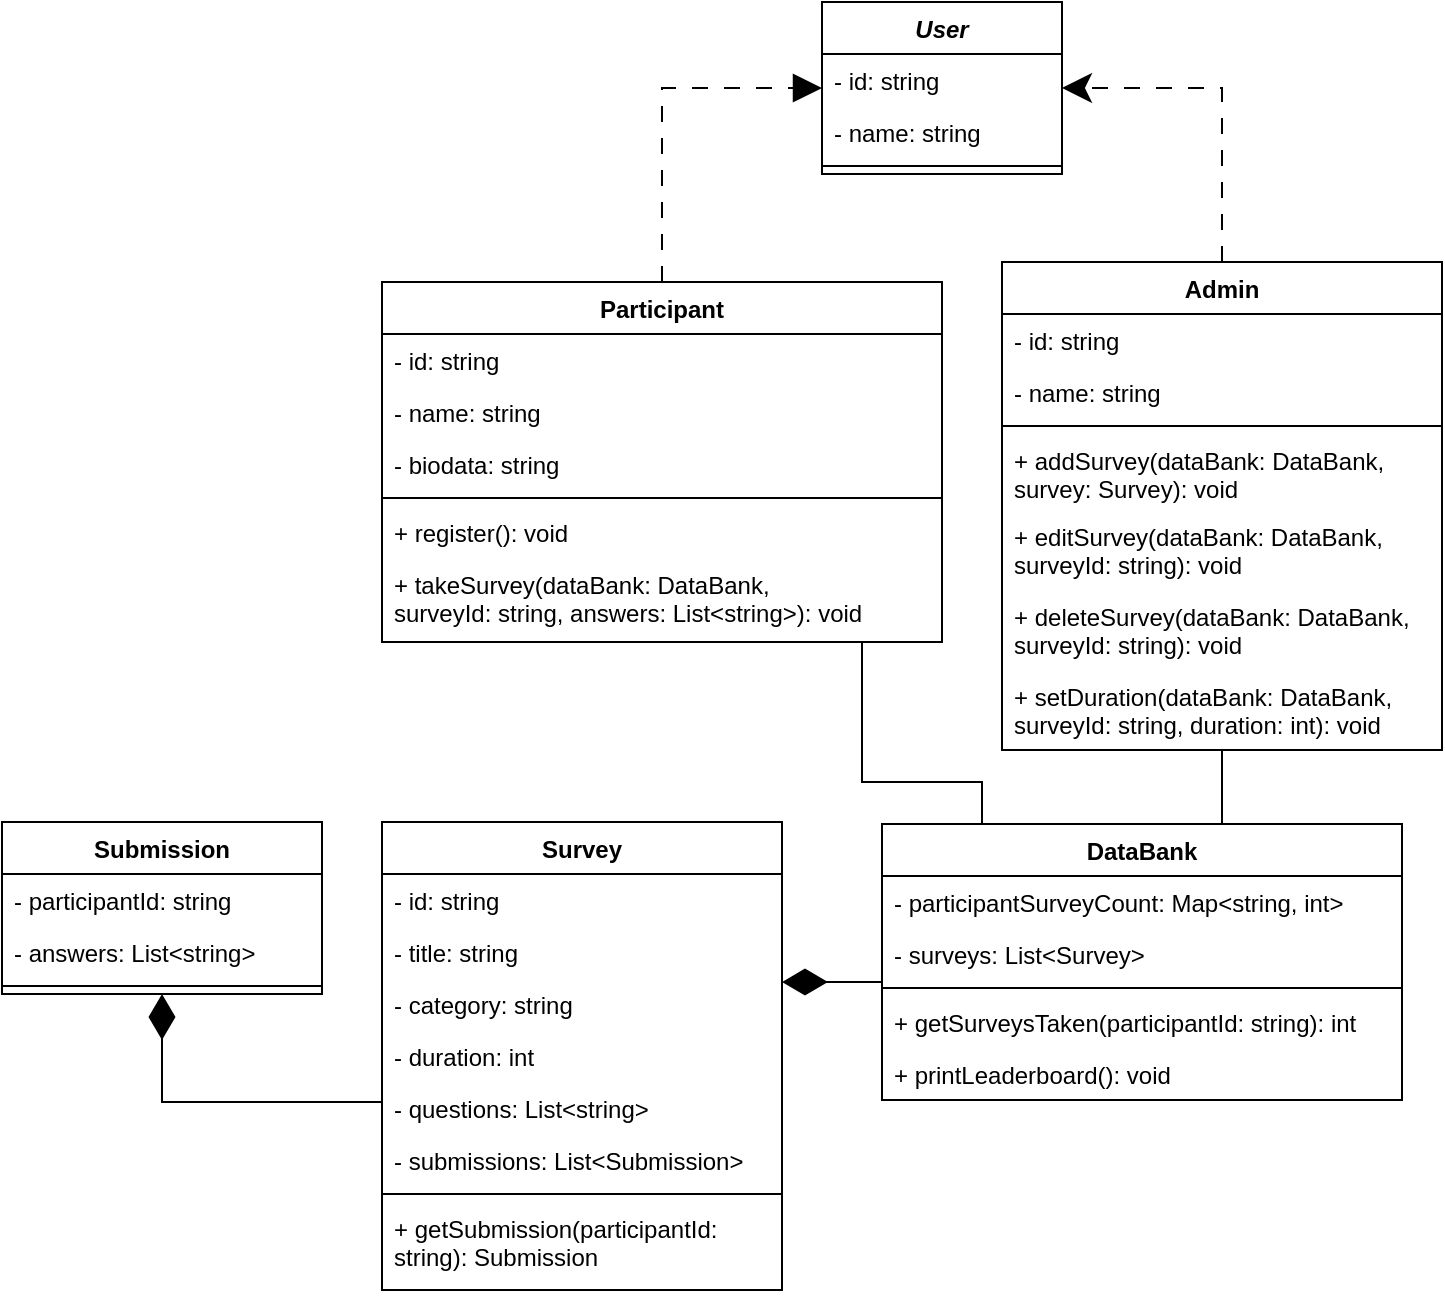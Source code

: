 <mxfile pages="2">
    <diagram id="oVAMmOjpGpqG1x3Kujc6" name="Class Diagram">
        <mxGraphModel dx="676" dy="511" grid="1" gridSize="10" guides="1" tooltips="1" connect="1" arrows="1" fold="1" page="1" pageScale="1" pageWidth="850" pageHeight="1100" background="none" math="0" shadow="0">
            <root>
                <mxCell id="fpF5CI0FtS82N-PwY8RU-0"/>
                <mxCell id="fpF5CI0FtS82N-PwY8RU-1" parent="fpF5CI0FtS82N-PwY8RU-0"/>
                <mxCell id="Be_wtCM-BPWPSQhNU4jH-3" style="rounded=0;html=1;dashed=1;dashPattern=8 8;strokeWidth=1;edgeStyle=orthogonalEdgeStyle;endSize=12;" edge="1" parent="fpF5CI0FtS82N-PwY8RU-1" source="uFZZaizbo9lws-Cu4-Lb-0" target="uFZZaizbo9lws-Cu4-Lb-50">
                    <mxGeometry relative="1" as="geometry">
                        <Array as="points">
                            <mxPoint x="680" y="113"/>
                        </Array>
                    </mxGeometry>
                </mxCell>
                <mxCell id="ctmqUa3myYbx-IkT92Q0-2" style="edgeStyle=orthogonalEdgeStyle;rounded=0;html=1;strokeWidth=1;endArrow=none;endFill=0;endSize=20;" edge="1" parent="fpF5CI0FtS82N-PwY8RU-1" source="uFZZaizbo9lws-Cu4-Lb-0" target="uFZZaizbo9lws-Cu4-Lb-41">
                    <mxGeometry relative="1" as="geometry">
                        <Array as="points">
                            <mxPoint x="650" y="390"/>
                            <mxPoint x="650" y="390"/>
                        </Array>
                    </mxGeometry>
                </mxCell>
                <mxCell id="uFZZaizbo9lws-Cu4-Lb-0" value="Admin" style="swimlane;fontStyle=1;align=center;verticalAlign=top;childLayout=stackLayout;horizontal=1;startSize=26;horizontalStack=0;resizeParent=1;resizeParentMax=0;resizeLast=0;collapsible=1;marginBottom=0;" parent="fpF5CI0FtS82N-PwY8RU-1" vertex="1">
                    <mxGeometry x="570" y="200" width="220" height="244" as="geometry"/>
                </mxCell>
                <mxCell id="uFZZaizbo9lws-Cu4-Lb-1" value="- id: string" style="text;strokeColor=none;fillColor=none;align=left;verticalAlign=top;spacingLeft=4;spacingRight=4;overflow=hidden;rotatable=0;points=[[0,0.5],[1,0.5]];portConstraint=eastwest;" parent="uFZZaizbo9lws-Cu4-Lb-0" vertex="1">
                    <mxGeometry y="26" width="220" height="26" as="geometry"/>
                </mxCell>
                <mxCell id="uFZZaizbo9lws-Cu4-Lb-2" value="- name: string" style="text;strokeColor=none;fillColor=none;align=left;verticalAlign=top;spacingLeft=4;spacingRight=4;overflow=hidden;rotatable=0;points=[[0,0.5],[1,0.5]];portConstraint=eastwest;" parent="uFZZaizbo9lws-Cu4-Lb-0" vertex="1">
                    <mxGeometry y="52" width="220" height="26" as="geometry"/>
                </mxCell>
                <mxCell id="uFZZaizbo9lws-Cu4-Lb-4" value="" style="line;strokeWidth=1;fillColor=none;align=left;verticalAlign=middle;spacingTop=-1;spacingLeft=3;spacingRight=3;rotatable=0;labelPosition=right;points=[];portConstraint=eastwest;" parent="uFZZaizbo9lws-Cu4-Lb-0" vertex="1">
                    <mxGeometry y="78" width="220" height="8" as="geometry"/>
                </mxCell>
                <mxCell id="uFZZaizbo9lws-Cu4-Lb-5" value="+ addSurvey(dataBank: DataBank,&#10;survey: Survey): void" style="text;strokeColor=none;fillColor=none;align=left;verticalAlign=top;spacingLeft=4;spacingRight=4;overflow=hidden;rotatable=0;points=[[0,0.5],[1,0.5]];portConstraint=eastwest;" parent="uFZZaizbo9lws-Cu4-Lb-0" vertex="1">
                    <mxGeometry y="86" width="220" height="38" as="geometry"/>
                </mxCell>
                <mxCell id="uFZZaizbo9lws-Cu4-Lb-6" value="+ editSurvey(dataBank: DataBank,&#10;surveyId: string): void" style="text;strokeColor=none;fillColor=none;align=left;verticalAlign=top;spacingLeft=4;spacingRight=4;overflow=hidden;rotatable=0;points=[[0,0.5],[1,0.5]];portConstraint=eastwest;" parent="uFZZaizbo9lws-Cu4-Lb-0" vertex="1">
                    <mxGeometry y="124" width="220" height="40" as="geometry"/>
                </mxCell>
                <mxCell id="uFZZaizbo9lws-Cu4-Lb-7" value="+ deleteSurvey(dataBank: DataBank,&#10;surveyId: string): void" style="text;strokeColor=none;fillColor=none;align=left;verticalAlign=top;spacingLeft=4;spacingRight=4;overflow=hidden;rotatable=0;points=[[0,0.5],[1,0.5]];portConstraint=eastwest;" parent="uFZZaizbo9lws-Cu4-Lb-0" vertex="1">
                    <mxGeometry y="164" width="220" height="40" as="geometry"/>
                </mxCell>
                <mxCell id="uFZZaizbo9lws-Cu4-Lb-8" value="+ setDuration(dataBank: DataBank,&#10;surveyId: string, duration: int): void" style="text;strokeColor=none;fillColor=none;align=left;verticalAlign=top;spacingLeft=4;spacingRight=4;overflow=hidden;rotatable=0;points=[[0,0.5],[1,0.5]];portConstraint=eastwest;" parent="uFZZaizbo9lws-Cu4-Lb-0" vertex="1">
                    <mxGeometry y="204" width="220" height="40" as="geometry"/>
                </mxCell>
                <mxCell id="Be_wtCM-BPWPSQhNU4jH-4" style="edgeStyle=orthogonalEdgeStyle;rounded=0;html=1;dashed=1;dashPattern=8 8;strokeWidth=1;endArrow=block;endFill=1;endSize=12;" edge="1" parent="fpF5CI0FtS82N-PwY8RU-1" source="uFZZaizbo9lws-Cu4-Lb-10" target="uFZZaizbo9lws-Cu4-Lb-50">
                    <mxGeometry relative="1" as="geometry">
                        <Array as="points">
                            <mxPoint x="400" y="113"/>
                        </Array>
                    </mxGeometry>
                </mxCell>
                <mxCell id="ctmqUa3myYbx-IkT92Q0-4" style="edgeStyle=orthogonalEdgeStyle;rounded=0;html=1;strokeWidth=1;endArrow=none;endFill=0;endSize=20;" edge="1" parent="fpF5CI0FtS82N-PwY8RU-1" source="uFZZaizbo9lws-Cu4-Lb-10" target="uFZZaizbo9lws-Cu4-Lb-41">
                    <mxGeometry relative="1" as="geometry">
                        <Array as="points">
                            <mxPoint x="500" y="460"/>
                            <mxPoint x="560" y="460"/>
                        </Array>
                    </mxGeometry>
                </mxCell>
                <mxCell id="uFZZaizbo9lws-Cu4-Lb-10" value="Participant" style="swimlane;fontStyle=1;align=center;verticalAlign=top;childLayout=stackLayout;horizontal=1;startSize=26;horizontalStack=0;resizeParent=1;resizeParentMax=0;resizeLast=0;collapsible=1;marginBottom=0;" parent="fpF5CI0FtS82N-PwY8RU-1" vertex="1">
                    <mxGeometry x="260" y="210" width="280" height="180" as="geometry"/>
                </mxCell>
                <mxCell id="uFZZaizbo9lws-Cu4-Lb-11" value="- id: string" style="text;strokeColor=none;fillColor=none;align=left;verticalAlign=top;spacingLeft=4;spacingRight=4;overflow=hidden;rotatable=0;points=[[0,0.5],[1,0.5]];portConstraint=eastwest;" parent="uFZZaizbo9lws-Cu4-Lb-10" vertex="1">
                    <mxGeometry y="26" width="280" height="26" as="geometry"/>
                </mxCell>
                <mxCell id="uFZZaizbo9lws-Cu4-Lb-12" value="- name: string" style="text;strokeColor=none;fillColor=none;align=left;verticalAlign=top;spacingLeft=4;spacingRight=4;overflow=hidden;rotatable=0;points=[[0,0.5],[1,0.5]];portConstraint=eastwest;" parent="uFZZaizbo9lws-Cu4-Lb-10" vertex="1">
                    <mxGeometry y="52" width="280" height="26" as="geometry"/>
                </mxCell>
                <mxCell id="uFZZaizbo9lws-Cu4-Lb-20" value="- biodata: string" style="text;strokeColor=none;fillColor=none;align=left;verticalAlign=top;spacingLeft=4;spacingRight=4;overflow=hidden;rotatable=0;points=[[0,0.5],[1,0.5]];portConstraint=eastwest;" parent="uFZZaizbo9lws-Cu4-Lb-10" vertex="1">
                    <mxGeometry y="78" width="280" height="26" as="geometry"/>
                </mxCell>
                <mxCell id="uFZZaizbo9lws-Cu4-Lb-14" value="" style="line;strokeWidth=1;fillColor=none;align=left;verticalAlign=middle;spacingTop=-1;spacingLeft=3;spacingRight=3;rotatable=0;labelPosition=right;points=[];portConstraint=eastwest;" parent="uFZZaizbo9lws-Cu4-Lb-10" vertex="1">
                    <mxGeometry y="104" width="280" height="8" as="geometry"/>
                </mxCell>
                <mxCell id="uFZZaizbo9lws-Cu4-Lb-18" value="+ register(): void" style="text;strokeColor=none;fillColor=none;align=left;verticalAlign=top;spacingLeft=4;spacingRight=4;overflow=hidden;rotatable=0;points=[[0,0.5],[1,0.5]];portConstraint=eastwest;" parent="uFZZaizbo9lws-Cu4-Lb-10" vertex="1">
                    <mxGeometry y="112" width="280" height="26" as="geometry"/>
                </mxCell>
                <mxCell id="uFZZaizbo9lws-Cu4-Lb-22" value="+ takeSurvey(dataBank: DataBank,&#10;surveyId: string, answers: List&lt;string&gt;): void" style="text;strokeColor=none;fillColor=none;align=left;verticalAlign=top;spacingLeft=4;spacingRight=4;overflow=hidden;rotatable=0;points=[[0,0.5],[1,0.5]];portConstraint=eastwest;" parent="uFZZaizbo9lws-Cu4-Lb-10" vertex="1">
                    <mxGeometry y="138" width="280" height="42" as="geometry"/>
                </mxCell>
                <mxCell id="ctmqUa3myYbx-IkT92Q0-5" style="edgeStyle=orthogonalEdgeStyle;rounded=0;html=1;strokeWidth=1;endArrow=diamondThin;endFill=1;endSize=20;" edge="1" parent="fpF5CI0FtS82N-PwY8RU-1" source="uFZZaizbo9lws-Cu4-Lb-23" target="uFZZaizbo9lws-Cu4-Lb-63">
                    <mxGeometry relative="1" as="geometry">
                        <Array as="points">
                            <mxPoint x="150" y="620"/>
                        </Array>
                    </mxGeometry>
                </mxCell>
                <mxCell id="uFZZaizbo9lws-Cu4-Lb-23" value="Survey" style="swimlane;fontStyle=1;align=center;verticalAlign=top;childLayout=stackLayout;horizontal=1;startSize=26;horizontalStack=0;resizeParent=1;resizeParentMax=0;resizeLast=0;collapsible=1;marginBottom=0;" parent="fpF5CI0FtS82N-PwY8RU-1" vertex="1">
                    <mxGeometry x="260" y="480" width="200" height="234" as="geometry"/>
                </mxCell>
                <mxCell id="uFZZaizbo9lws-Cu4-Lb-24" value="- id: string" style="text;strokeColor=none;fillColor=none;align=left;verticalAlign=top;spacingLeft=4;spacingRight=4;overflow=hidden;rotatable=0;points=[[0,0.5],[1,0.5]];portConstraint=eastwest;" parent="uFZZaizbo9lws-Cu4-Lb-23" vertex="1">
                    <mxGeometry y="26" width="200" height="26" as="geometry"/>
                </mxCell>
                <mxCell id="uFZZaizbo9lws-Cu4-Lb-25" value="- title: string" style="text;strokeColor=none;fillColor=none;align=left;verticalAlign=top;spacingLeft=4;spacingRight=4;overflow=hidden;rotatable=0;points=[[0,0.5],[1,0.5]];portConstraint=eastwest;" parent="uFZZaizbo9lws-Cu4-Lb-23" vertex="1">
                    <mxGeometry y="52" width="200" height="26" as="geometry"/>
                </mxCell>
                <mxCell id="uFZZaizbo9lws-Cu4-Lb-26" value="- category: string" style="text;strokeColor=none;fillColor=none;align=left;verticalAlign=top;spacingLeft=4;spacingRight=4;overflow=hidden;rotatable=0;points=[[0,0.5],[1,0.5]];portConstraint=eastwest;" parent="uFZZaizbo9lws-Cu4-Lb-23" vertex="1">
                    <mxGeometry y="78" width="200" height="26" as="geometry"/>
                </mxCell>
                <mxCell id="uFZZaizbo9lws-Cu4-Lb-28" value="- duration: int" style="text;strokeColor=none;fillColor=none;align=left;verticalAlign=top;spacingLeft=4;spacingRight=4;overflow=hidden;rotatable=0;points=[[0,0.5],[1,0.5]];portConstraint=eastwest;" parent="uFZZaizbo9lws-Cu4-Lb-23" vertex="1">
                    <mxGeometry y="104" width="200" height="26" as="geometry"/>
                </mxCell>
                <mxCell id="uFZZaizbo9lws-Cu4-Lb-27" value="- questions: List&lt;string&gt;" style="text;strokeColor=none;fillColor=none;align=left;verticalAlign=top;spacingLeft=4;spacingRight=4;overflow=hidden;rotatable=0;points=[[0,0.5],[1,0.5]];portConstraint=eastwest;" parent="uFZZaizbo9lws-Cu4-Lb-23" vertex="1">
                    <mxGeometry y="130" width="200" height="26" as="geometry"/>
                </mxCell>
                <mxCell id="uFZZaizbo9lws-Cu4-Lb-62" value="- submissions: List&lt;Submission&gt;" style="text;strokeColor=none;fillColor=none;align=left;verticalAlign=top;spacingLeft=4;spacingRight=4;overflow=hidden;rotatable=0;points=[[0,0.5],[1,0.5]];portConstraint=eastwest;" parent="uFZZaizbo9lws-Cu4-Lb-23" vertex="1">
                    <mxGeometry y="156" width="200" height="26" as="geometry"/>
                </mxCell>
                <mxCell id="uFZZaizbo9lws-Cu4-Lb-29" value="" style="line;strokeWidth=1;fillColor=none;align=left;verticalAlign=middle;spacingTop=-1;spacingLeft=3;spacingRight=3;rotatable=0;labelPosition=right;points=[];portConstraint=eastwest;" parent="uFZZaizbo9lws-Cu4-Lb-23" vertex="1">
                    <mxGeometry y="182" width="200" height="8" as="geometry"/>
                </mxCell>
                <mxCell id="uFZZaizbo9lws-Cu4-Lb-75" value="+ getSubmission(participantId:&#10;string): Submission" style="text;strokeColor=none;fillColor=none;align=left;verticalAlign=top;spacingLeft=4;spacingRight=4;overflow=hidden;rotatable=0;points=[[0,0.5],[1,0.5]];portConstraint=eastwest;" parent="uFZZaizbo9lws-Cu4-Lb-23" vertex="1">
                    <mxGeometry y="190" width="200" height="44" as="geometry"/>
                </mxCell>
                <mxCell id="ctmqUa3myYbx-IkT92Q0-0" style="edgeStyle=orthogonalEdgeStyle;rounded=0;html=1;strokeWidth=1;endArrow=diamondThin;endFill=1;endSize=20;" edge="1" parent="fpF5CI0FtS82N-PwY8RU-1" source="uFZZaizbo9lws-Cu4-Lb-41" target="uFZZaizbo9lws-Cu4-Lb-23">
                    <mxGeometry relative="1" as="geometry">
                        <mxPoint x="520" y="600" as="sourcePoint"/>
                        <mxPoint x="280" y="570" as="targetPoint"/>
                        <Array as="points">
                            <mxPoint x="490" y="560"/>
                            <mxPoint x="490" y="560"/>
                        </Array>
                    </mxGeometry>
                </mxCell>
                <mxCell id="uFZZaizbo9lws-Cu4-Lb-41" value="DataBank" style="swimlane;fontStyle=1;align=center;verticalAlign=top;childLayout=stackLayout;horizontal=1;startSize=26;horizontalStack=0;resizeParent=1;resizeParentMax=0;resizeLast=0;collapsible=1;marginBottom=0;" parent="fpF5CI0FtS82N-PwY8RU-1" vertex="1">
                    <mxGeometry x="510" y="481" width="260" height="138" as="geometry"/>
                </mxCell>
                <mxCell id="uFZZaizbo9lws-Cu4-Lb-42" value="- participantSurveyCount: Map&lt;string, int&gt;" style="text;strokeColor=none;fillColor=none;align=left;verticalAlign=top;spacingLeft=4;spacingRight=4;overflow=hidden;rotatable=0;points=[[0,0.5],[1,0.5]];portConstraint=eastwest;" parent="uFZZaizbo9lws-Cu4-Lb-41" vertex="1">
                    <mxGeometry y="26" width="260" height="26" as="geometry"/>
                </mxCell>
                <mxCell id="uFZZaizbo9lws-Cu4-Lb-61" value="- surveys: List&lt;Survey&gt;" style="text;strokeColor=none;fillColor=none;align=left;verticalAlign=top;spacingLeft=4;spacingRight=4;overflow=hidden;rotatable=0;points=[[0,0.5],[1,0.5]];portConstraint=eastwest;" parent="uFZZaizbo9lws-Cu4-Lb-41" vertex="1">
                    <mxGeometry y="52" width="260" height="26" as="geometry"/>
                </mxCell>
                <mxCell id="uFZZaizbo9lws-Cu4-Lb-47" value="" style="line;strokeWidth=1;fillColor=none;align=left;verticalAlign=middle;spacingTop=-1;spacingLeft=3;spacingRight=3;rotatable=0;labelPosition=right;points=[];portConstraint=eastwest;" parent="uFZZaizbo9lws-Cu4-Lb-41" vertex="1">
                    <mxGeometry y="78" width="260" height="8" as="geometry"/>
                </mxCell>
                <mxCell id="uFZZaizbo9lws-Cu4-Lb-78" value="+ getSurveysTaken(participantId: string): int" style="text;strokeColor=none;fillColor=none;align=left;verticalAlign=top;spacingLeft=4;spacingRight=4;overflow=hidden;rotatable=0;points=[[0,0.5],[1,0.5]];portConstraint=eastwest;" parent="uFZZaizbo9lws-Cu4-Lb-41" vertex="1">
                    <mxGeometry y="86" width="260" height="26" as="geometry"/>
                </mxCell>
                <mxCell id="uFZZaizbo9lws-Cu4-Lb-71" value="+ printLeaderboard(): void" style="text;strokeColor=none;fillColor=none;align=left;verticalAlign=top;spacingLeft=4;spacingRight=4;overflow=hidden;rotatable=0;points=[[0,0.5],[1,0.5]];portConstraint=eastwest;" parent="uFZZaizbo9lws-Cu4-Lb-41" vertex="1">
                    <mxGeometry y="112" width="260" height="26" as="geometry"/>
                </mxCell>
                <mxCell id="uFZZaizbo9lws-Cu4-Lb-50" value="User" style="swimlane;fontStyle=3;align=center;verticalAlign=top;childLayout=stackLayout;horizontal=1;startSize=26;horizontalStack=0;resizeParent=1;resizeParentMax=0;resizeLast=0;collapsible=1;marginBottom=0;" parent="fpF5CI0FtS82N-PwY8RU-1" vertex="1">
                    <mxGeometry x="480" y="70" width="120" height="86" as="geometry"/>
                </mxCell>
                <mxCell id="uFZZaizbo9lws-Cu4-Lb-51" value="- id: string" style="text;strokeColor=none;fillColor=none;align=left;verticalAlign=top;spacingLeft=4;spacingRight=4;overflow=hidden;rotatable=0;points=[[0,0.5],[1,0.5]];portConstraint=eastwest;fontStyle=0" parent="uFZZaizbo9lws-Cu4-Lb-50" vertex="1">
                    <mxGeometry y="26" width="120" height="26" as="geometry"/>
                </mxCell>
                <mxCell id="uFZZaizbo9lws-Cu4-Lb-52" value="- name: string" style="text;strokeColor=none;fillColor=none;align=left;verticalAlign=top;spacingLeft=4;spacingRight=4;overflow=hidden;rotatable=0;points=[[0,0.5],[1,0.5]];portConstraint=eastwest;fontStyle=0" parent="uFZZaizbo9lws-Cu4-Lb-50" vertex="1">
                    <mxGeometry y="52" width="120" height="26" as="geometry"/>
                </mxCell>
                <mxCell id="uFZZaizbo9lws-Cu4-Lb-54" value="" style="line;strokeWidth=1;fillColor=none;align=left;verticalAlign=middle;spacingTop=-1;spacingLeft=3;spacingRight=3;rotatable=0;labelPosition=right;points=[];portConstraint=eastwest;" parent="uFZZaizbo9lws-Cu4-Lb-50" vertex="1">
                    <mxGeometry y="78" width="120" height="8" as="geometry"/>
                </mxCell>
                <mxCell id="uFZZaizbo9lws-Cu4-Lb-63" value="Submission" style="swimlane;fontStyle=1;align=center;verticalAlign=top;childLayout=stackLayout;horizontal=1;startSize=26;horizontalStack=0;resizeParent=1;resizeParentMax=0;resizeLast=0;collapsible=1;marginBottom=0;" parent="fpF5CI0FtS82N-PwY8RU-1" vertex="1">
                    <mxGeometry x="70" y="480" width="160" height="86" as="geometry"/>
                </mxCell>
                <mxCell id="uFZZaizbo9lws-Cu4-Lb-66" value="- participantId: string" style="text;strokeColor=none;fillColor=none;align=left;verticalAlign=top;spacingLeft=4;spacingRight=4;overflow=hidden;rotatable=0;points=[[0,0.5],[1,0.5]];portConstraint=eastwest;" parent="uFZZaizbo9lws-Cu4-Lb-63" vertex="1">
                    <mxGeometry y="26" width="160" height="26" as="geometry"/>
                </mxCell>
                <mxCell id="uFZZaizbo9lws-Cu4-Lb-74" value="- answers: List&lt;string&gt;" style="text;strokeColor=none;fillColor=none;align=left;verticalAlign=top;spacingLeft=4;spacingRight=4;overflow=hidden;rotatable=0;points=[[0,0.5],[1,0.5]];portConstraint=eastwest;" parent="uFZZaizbo9lws-Cu4-Lb-63" vertex="1">
                    <mxGeometry y="52" width="160" height="26" as="geometry"/>
                </mxCell>
                <mxCell id="uFZZaizbo9lws-Cu4-Lb-67" value="" style="line;strokeWidth=1;fillColor=none;align=left;verticalAlign=middle;spacingTop=-1;spacingLeft=3;spacingRight=3;rotatable=0;labelPosition=right;points=[];portConstraint=eastwest;" parent="uFZZaizbo9lws-Cu4-Lb-63" vertex="1">
                    <mxGeometry y="78" width="160" height="8" as="geometry"/>
                </mxCell>
            </root>
        </mxGraphModel>
    </diagram>
    <diagram id="qYP1hg00byOOVkPQJ6UA" name="ER Diagram">
        <mxGraphModel dx="676" dy="511" grid="1" gridSize="10" guides="1" tooltips="1" connect="1" arrows="1" fold="1" page="1" pageScale="1" pageWidth="850" pageHeight="1100" math="0" shadow="0">
            <root>
                <mxCell id="N2RUJGXtfo4sSX20YHbn-0"/>
                <mxCell id="N2RUJGXtfo4sSX20YHbn-1" parent="N2RUJGXtfo4sSX20YHbn-0"/>
                <mxCell id="HDeraa3b5u5kPSdl0kWV-0" value="User" style="shape=table;startSize=30;container=1;collapsible=1;childLayout=tableLayout;fixedRows=1;rowLines=0;fontStyle=1;align=center;resizeLast=1;" parent="N2RUJGXtfo4sSX20YHbn-1" vertex="1">
                    <mxGeometry x="80" y="160" width="160" height="220" as="geometry"/>
                </mxCell>
                <mxCell id="HDeraa3b5u5kPSdl0kWV-1" value="" style="shape=tableRow;horizontal=0;startSize=0;swimlaneHead=0;swimlaneBody=0;fillColor=none;collapsible=0;dropTarget=0;points=[[0,0.5],[1,0.5]];portConstraint=eastwest;top=0;left=0;right=0;bottom=1;" parent="HDeraa3b5u5kPSdl0kWV-0" vertex="1">
                    <mxGeometry y="30" width="160" height="30" as="geometry"/>
                </mxCell>
                <mxCell id="HDeraa3b5u5kPSdl0kWV-2" value="PK" style="shape=partialRectangle;connectable=0;fillColor=none;top=0;left=0;bottom=0;right=0;fontStyle=1;overflow=hidden;" parent="HDeraa3b5u5kPSdl0kWV-1" vertex="1">
                    <mxGeometry width="30" height="30" as="geometry">
                        <mxRectangle width="30" height="30" as="alternateBounds"/>
                    </mxGeometry>
                </mxCell>
                <mxCell id="HDeraa3b5u5kPSdl0kWV-3" value="id" style="shape=partialRectangle;connectable=0;fillColor=none;top=0;left=0;bottom=0;right=0;align=left;spacingLeft=6;fontStyle=5;overflow=hidden;" parent="HDeraa3b5u5kPSdl0kWV-1" vertex="1">
                    <mxGeometry x="30" width="130" height="30" as="geometry">
                        <mxRectangle width="130" height="30" as="alternateBounds"/>
                    </mxGeometry>
                </mxCell>
                <mxCell id="HDeraa3b5u5kPSdl0kWV-4" value="" style="shape=tableRow;horizontal=0;startSize=0;swimlaneHead=0;swimlaneBody=0;fillColor=none;collapsible=0;dropTarget=0;points=[[0,0.5],[1,0.5]];portConstraint=eastwest;top=0;left=0;right=0;bottom=0;" parent="HDeraa3b5u5kPSdl0kWV-0" vertex="1">
                    <mxGeometry y="60" width="160" height="30" as="geometry"/>
                </mxCell>
                <mxCell id="HDeraa3b5u5kPSdl0kWV-5" value="" style="shape=partialRectangle;connectable=0;fillColor=none;top=0;left=0;bottom=0;right=0;editable=1;overflow=hidden;" parent="HDeraa3b5u5kPSdl0kWV-4" vertex="1">
                    <mxGeometry width="30" height="30" as="geometry">
                        <mxRectangle width="30" height="30" as="alternateBounds"/>
                    </mxGeometry>
                </mxCell>
                <mxCell id="HDeraa3b5u5kPSdl0kWV-6" value="name" style="shape=partialRectangle;connectable=0;fillColor=none;top=0;left=0;bottom=0;right=0;align=left;spacingLeft=6;overflow=hidden;" parent="HDeraa3b5u5kPSdl0kWV-4" vertex="1">
                    <mxGeometry x="30" width="130" height="30" as="geometry">
                        <mxRectangle width="130" height="30" as="alternateBounds"/>
                    </mxGeometry>
                </mxCell>
                <mxCell id="1VS6TCJKfzuKed5p6ZdA-13" value="" style="shape=tableRow;horizontal=0;startSize=0;swimlaneHead=0;swimlaneBody=0;fillColor=none;collapsible=0;dropTarget=0;points=[[0,0.5],[1,0.5]];portConstraint=eastwest;top=0;left=0;right=0;bottom=0;" vertex="1" parent="HDeraa3b5u5kPSdl0kWV-0">
                    <mxGeometry y="90" width="160" height="30" as="geometry"/>
                </mxCell>
                <mxCell id="1VS6TCJKfzuKed5p6ZdA-14" value="" style="shape=partialRectangle;connectable=0;fillColor=none;top=0;left=0;bottom=0;right=0;editable=1;overflow=hidden;" vertex="1" parent="1VS6TCJKfzuKed5p6ZdA-13">
                    <mxGeometry width="30" height="30" as="geometry">
                        <mxRectangle width="30" height="30" as="alternateBounds"/>
                    </mxGeometry>
                </mxCell>
                <mxCell id="1VS6TCJKfzuKed5p6ZdA-15" value="password" style="shape=partialRectangle;connectable=0;fillColor=none;top=0;left=0;bottom=0;right=0;align=left;spacingLeft=6;overflow=hidden;" vertex="1" parent="1VS6TCJKfzuKed5p6ZdA-13">
                    <mxGeometry x="30" width="130" height="30" as="geometry">
                        <mxRectangle width="130" height="30" as="alternateBounds"/>
                    </mxGeometry>
                </mxCell>
                <mxCell id="iSuhEY0S3cybfxQblb8B-7" value="" style="shape=tableRow;horizontal=0;startSize=0;swimlaneHead=0;swimlaneBody=0;fillColor=none;collapsible=0;dropTarget=0;points=[[0,0.5],[1,0.5]];portConstraint=eastwest;top=0;left=0;right=0;bottom=0;" vertex="1" parent="HDeraa3b5u5kPSdl0kWV-0">
                    <mxGeometry y="120" width="160" height="30" as="geometry"/>
                </mxCell>
                <mxCell id="iSuhEY0S3cybfxQblb8B-8" value="" style="shape=partialRectangle;connectable=0;fillColor=none;top=0;left=0;bottom=0;right=0;editable=1;overflow=hidden;" vertex="1" parent="iSuhEY0S3cybfxQblb8B-7">
                    <mxGeometry width="30" height="30" as="geometry">
                        <mxRectangle width="30" height="30" as="alternateBounds"/>
                    </mxGeometry>
                </mxCell>
                <mxCell id="iSuhEY0S3cybfxQblb8B-9" value="role" style="shape=partialRectangle;connectable=0;fillColor=none;top=0;left=0;bottom=0;right=0;align=left;spacingLeft=6;overflow=hidden;" vertex="1" parent="iSuhEY0S3cybfxQblb8B-7">
                    <mxGeometry x="30" width="130" height="30" as="geometry">
                        <mxRectangle width="130" height="30" as="alternateBounds"/>
                    </mxGeometry>
                </mxCell>
                <mxCell id="HDeraa3b5u5kPSdl0kWV-10" value="" style="shape=tableRow;horizontal=0;startSize=0;swimlaneHead=0;swimlaneBody=0;fillColor=none;collapsible=0;dropTarget=0;points=[[0,0.5],[1,0.5]];portConstraint=eastwest;top=0;left=0;right=0;bottom=0;" parent="HDeraa3b5u5kPSdl0kWV-0" vertex="1">
                    <mxGeometry y="150" width="160" height="30" as="geometry"/>
                </mxCell>
                <mxCell id="HDeraa3b5u5kPSdl0kWV-11" value="" style="shape=partialRectangle;connectable=0;fillColor=none;top=0;left=0;bottom=0;right=0;editable=1;overflow=hidden;" parent="HDeraa3b5u5kPSdl0kWV-10" vertex="1">
                    <mxGeometry width="30" height="30" as="geometry">
                        <mxRectangle width="30" height="30" as="alternateBounds"/>
                    </mxGeometry>
                </mxCell>
                <mxCell id="HDeraa3b5u5kPSdl0kWV-12" value="biodata" style="shape=partialRectangle;connectable=0;fillColor=none;top=0;left=0;bottom=0;right=0;align=left;spacingLeft=6;overflow=hidden;" parent="HDeraa3b5u5kPSdl0kWV-10" vertex="1">
                    <mxGeometry x="30" width="130" height="30" as="geometry">
                        <mxRectangle width="130" height="30" as="alternateBounds"/>
                    </mxGeometry>
                </mxCell>
                <mxCell id="HDeraa3b5u5kPSdl0kWV-7" value="" style="shape=tableRow;horizontal=0;startSize=0;swimlaneHead=0;swimlaneBody=0;fillColor=none;collapsible=0;dropTarget=0;points=[[0,0.5],[1,0.5]];portConstraint=eastwest;top=0;left=0;right=0;bottom=0;" parent="HDeraa3b5u5kPSdl0kWV-0" vertex="1">
                    <mxGeometry y="180" width="160" height="30" as="geometry"/>
                </mxCell>
                <mxCell id="HDeraa3b5u5kPSdl0kWV-8" value="" style="shape=partialRectangle;connectable=0;fillColor=none;top=0;left=0;bottom=0;right=0;editable=1;overflow=hidden;" parent="HDeraa3b5u5kPSdl0kWV-7" vertex="1">
                    <mxGeometry width="30" height="30" as="geometry">
                        <mxRectangle width="30" height="30" as="alternateBounds"/>
                    </mxGeometry>
                </mxCell>
                <mxCell id="HDeraa3b5u5kPSdl0kWV-9" value="created_at" style="shape=partialRectangle;connectable=0;fillColor=none;top=0;left=0;bottom=0;right=0;align=left;spacingLeft=6;overflow=hidden;" parent="HDeraa3b5u5kPSdl0kWV-7" vertex="1">
                    <mxGeometry x="30" width="130" height="30" as="geometry">
                        <mxRectangle width="130" height="30" as="alternateBounds"/>
                    </mxGeometry>
                </mxCell>
                <mxCell id="jpw0KgxK5dZ2Ri5v1oUI-2" value="" style="shape=tableRow;horizontal=0;startSize=0;swimlaneHead=0;swimlaneBody=0;fillColor=none;collapsible=0;dropTarget=0;points=[[0,0.5],[1,0.5]];portConstraint=eastwest;top=0;left=0;right=0;bottom=0;" vertex="1" parent="N2RUJGXtfo4sSX20YHbn-1">
                    <mxGeometry x="160" y="350" width="180" height="30" as="geometry"/>
                </mxCell>
                <mxCell id="jpw0KgxK5dZ2Ri5v1oUI-3" value="" style="shape=partialRectangle;connectable=0;fillColor=none;top=0;left=0;bottom=0;right=0;editable=1;overflow=hidden;" vertex="1" parent="jpw0KgxK5dZ2Ri5v1oUI-2">
                    <mxGeometry width="30" height="30" as="geometry">
                        <mxRectangle width="30" height="30" as="alternateBounds"/>
                    </mxGeometry>
                </mxCell>
                <mxCell id="M-yCnXxAxaBxLtGFRWcI-0" value="Survey" style="shape=table;startSize=30;container=1;collapsible=1;childLayout=tableLayout;fixedRows=1;rowLines=0;fontStyle=1;align=center;resizeLast=1;" vertex="1" parent="N2RUJGXtfo4sSX20YHbn-1">
                    <mxGeometry x="280" y="160" width="120" height="160" as="geometry"/>
                </mxCell>
                <mxCell id="M-yCnXxAxaBxLtGFRWcI-1" value="" style="shape=tableRow;horizontal=0;startSize=0;swimlaneHead=0;swimlaneBody=0;fillColor=none;collapsible=0;dropTarget=0;points=[[0,0.5],[1,0.5]];portConstraint=eastwest;top=0;left=0;right=0;bottom=1;" vertex="1" parent="M-yCnXxAxaBxLtGFRWcI-0">
                    <mxGeometry y="30" width="120" height="30" as="geometry"/>
                </mxCell>
                <mxCell id="M-yCnXxAxaBxLtGFRWcI-2" value="PK" style="shape=partialRectangle;connectable=0;fillColor=none;top=0;left=0;bottom=0;right=0;fontStyle=1;overflow=hidden;" vertex="1" parent="M-yCnXxAxaBxLtGFRWcI-1">
                    <mxGeometry width="30" height="30" as="geometry">
                        <mxRectangle width="30" height="30" as="alternateBounds"/>
                    </mxGeometry>
                </mxCell>
                <mxCell id="M-yCnXxAxaBxLtGFRWcI-3" value="id" style="shape=partialRectangle;connectable=0;fillColor=none;top=0;left=0;bottom=0;right=0;align=left;spacingLeft=6;fontStyle=5;overflow=hidden;" vertex="1" parent="M-yCnXxAxaBxLtGFRWcI-1">
                    <mxGeometry x="30" width="90" height="30" as="geometry">
                        <mxRectangle width="90" height="30" as="alternateBounds"/>
                    </mxGeometry>
                </mxCell>
                <mxCell id="M-yCnXxAxaBxLtGFRWcI-4" value="" style="shape=tableRow;horizontal=0;startSize=0;swimlaneHead=0;swimlaneBody=0;fillColor=none;collapsible=0;dropTarget=0;points=[[0,0.5],[1,0.5]];portConstraint=eastwest;top=0;left=0;right=0;bottom=0;" vertex="1" parent="M-yCnXxAxaBxLtGFRWcI-0">
                    <mxGeometry y="60" width="120" height="30" as="geometry"/>
                </mxCell>
                <mxCell id="M-yCnXxAxaBxLtGFRWcI-5" value="" style="shape=partialRectangle;connectable=0;fillColor=none;top=0;left=0;bottom=0;right=0;editable=1;overflow=hidden;" vertex="1" parent="M-yCnXxAxaBxLtGFRWcI-4">
                    <mxGeometry width="30" height="30" as="geometry">
                        <mxRectangle width="30" height="30" as="alternateBounds"/>
                    </mxGeometry>
                </mxCell>
                <mxCell id="M-yCnXxAxaBxLtGFRWcI-6" value="title" style="shape=partialRectangle;connectable=0;fillColor=none;top=0;left=0;bottom=0;right=0;align=left;spacingLeft=6;overflow=hidden;" vertex="1" parent="M-yCnXxAxaBxLtGFRWcI-4">
                    <mxGeometry x="30" width="90" height="30" as="geometry">
                        <mxRectangle width="90" height="30" as="alternateBounds"/>
                    </mxGeometry>
                </mxCell>
                <mxCell id="fcsORPPL-8WWhUFuUAdY-7" value="" style="shape=tableRow;horizontal=0;startSize=0;swimlaneHead=0;swimlaneBody=0;fillColor=none;collapsible=0;dropTarget=0;points=[[0,0.5],[1,0.5]];portConstraint=eastwest;top=0;left=0;right=0;bottom=0;" vertex="1" parent="M-yCnXxAxaBxLtGFRWcI-0">
                    <mxGeometry y="90" width="120" height="30" as="geometry"/>
                </mxCell>
                <mxCell id="fcsORPPL-8WWhUFuUAdY-8" value="" style="shape=partialRectangle;connectable=0;fillColor=none;top=0;left=0;bottom=0;right=0;editable=1;overflow=hidden;" vertex="1" parent="fcsORPPL-8WWhUFuUAdY-7">
                    <mxGeometry width="30" height="30" as="geometry">
                        <mxRectangle width="30" height="30" as="alternateBounds"/>
                    </mxGeometry>
                </mxCell>
                <mxCell id="fcsORPPL-8WWhUFuUAdY-9" value="category" style="shape=partialRectangle;connectable=0;fillColor=none;top=0;left=0;bottom=0;right=0;align=left;spacingLeft=6;overflow=hidden;" vertex="1" parent="fcsORPPL-8WWhUFuUAdY-7">
                    <mxGeometry x="30" width="90" height="30" as="geometry">
                        <mxRectangle width="90" height="30" as="alternateBounds"/>
                    </mxGeometry>
                </mxCell>
                <mxCell id="M-yCnXxAxaBxLtGFRWcI-7" value="" style="shape=tableRow;horizontal=0;startSize=0;swimlaneHead=0;swimlaneBody=0;fillColor=none;collapsible=0;dropTarget=0;points=[[0,0.5],[1,0.5]];portConstraint=eastwest;top=0;left=0;right=0;bottom=0;" vertex="1" parent="M-yCnXxAxaBxLtGFRWcI-0">
                    <mxGeometry y="120" width="120" height="30" as="geometry"/>
                </mxCell>
                <mxCell id="M-yCnXxAxaBxLtGFRWcI-8" value="" style="shape=partialRectangle;connectable=0;fillColor=none;top=0;left=0;bottom=0;right=0;editable=1;overflow=hidden;" vertex="1" parent="M-yCnXxAxaBxLtGFRWcI-7">
                    <mxGeometry width="30" height="30" as="geometry">
                        <mxRectangle width="30" height="30" as="alternateBounds"/>
                    </mxGeometry>
                </mxCell>
                <mxCell id="M-yCnXxAxaBxLtGFRWcI-9" value="duration" style="shape=partialRectangle;connectable=0;fillColor=none;top=0;left=0;bottom=0;right=0;align=left;spacingLeft=6;overflow=hidden;" vertex="1" parent="M-yCnXxAxaBxLtGFRWcI-7">
                    <mxGeometry x="30" width="90" height="30" as="geometry">
                        <mxRectangle width="90" height="30" as="alternateBounds"/>
                    </mxGeometry>
                </mxCell>
                <mxCell id="FR-QnB6QFvKShqcWz94D-0" value="Question" style="shape=table;startSize=30;container=1;collapsible=1;childLayout=tableLayout;fixedRows=1;rowLines=0;fontStyle=1;align=center;resizeLast=1;" vertex="1" parent="N2RUJGXtfo4sSX20YHbn-1">
                    <mxGeometry x="440" y="160" width="160" height="120" as="geometry"/>
                </mxCell>
                <mxCell id="FR-QnB6QFvKShqcWz94D-1" value="" style="shape=tableRow;horizontal=0;startSize=0;swimlaneHead=0;swimlaneBody=0;fillColor=none;collapsible=0;dropTarget=0;points=[[0,0.5],[1,0.5]];portConstraint=eastwest;top=0;left=0;right=0;bottom=0;" vertex="1" parent="FR-QnB6QFvKShqcWz94D-0">
                    <mxGeometry y="30" width="160" height="30" as="geometry"/>
                </mxCell>
                <mxCell id="FR-QnB6QFvKShqcWz94D-2" value="PK" style="shape=partialRectangle;connectable=0;fillColor=none;top=0;left=0;bottom=0;right=0;fontStyle=1;overflow=hidden;" vertex="1" parent="FR-QnB6QFvKShqcWz94D-1">
                    <mxGeometry width="60" height="30" as="geometry">
                        <mxRectangle width="60" height="30" as="alternateBounds"/>
                    </mxGeometry>
                </mxCell>
                <mxCell id="FR-QnB6QFvKShqcWz94D-3" value="id" style="shape=partialRectangle;connectable=0;fillColor=none;top=0;left=0;bottom=0;right=0;align=left;spacingLeft=6;fontStyle=5;overflow=hidden;" vertex="1" parent="FR-QnB6QFvKShqcWz94D-1">
                    <mxGeometry x="60" width="100" height="30" as="geometry">
                        <mxRectangle width="100" height="30" as="alternateBounds"/>
                    </mxGeometry>
                </mxCell>
                <mxCell id="FR-QnB6QFvKShqcWz94D-4" value="" style="shape=tableRow;horizontal=0;startSize=0;swimlaneHead=0;swimlaneBody=0;fillColor=none;collapsible=0;dropTarget=0;points=[[0,0.5],[1,0.5]];portConstraint=eastwest;top=0;left=0;right=0;bottom=1;" vertex="1" parent="FR-QnB6QFvKShqcWz94D-0">
                    <mxGeometry y="60" width="160" height="30" as="geometry"/>
                </mxCell>
                <mxCell id="FR-QnB6QFvKShqcWz94D-5" value="FK" style="shape=partialRectangle;connectable=0;fillColor=none;top=0;left=0;bottom=0;right=0;fontStyle=1;overflow=hidden;" vertex="1" parent="FR-QnB6QFvKShqcWz94D-4">
                    <mxGeometry width="60" height="30" as="geometry">
                        <mxRectangle width="60" height="30" as="alternateBounds"/>
                    </mxGeometry>
                </mxCell>
                <mxCell id="FR-QnB6QFvKShqcWz94D-6" value="survey_id" style="shape=partialRectangle;connectable=0;fillColor=none;top=0;left=0;bottom=0;right=0;align=left;spacingLeft=6;fontStyle=5;overflow=hidden;" vertex="1" parent="FR-QnB6QFvKShqcWz94D-4">
                    <mxGeometry x="60" width="100" height="30" as="geometry">
                        <mxRectangle width="100" height="30" as="alternateBounds"/>
                    </mxGeometry>
                </mxCell>
                <mxCell id="FR-QnB6QFvKShqcWz94D-7" value="" style="shape=tableRow;horizontal=0;startSize=0;swimlaneHead=0;swimlaneBody=0;fillColor=none;collapsible=0;dropTarget=0;points=[[0,0.5],[1,0.5]];portConstraint=eastwest;top=0;left=0;right=0;bottom=0;" vertex="1" parent="FR-QnB6QFvKShqcWz94D-0">
                    <mxGeometry y="90" width="160" height="30" as="geometry"/>
                </mxCell>
                <mxCell id="FR-QnB6QFvKShqcWz94D-8" value="" style="shape=partialRectangle;connectable=0;fillColor=none;top=0;left=0;bottom=0;right=0;editable=1;overflow=hidden;" vertex="1" parent="FR-QnB6QFvKShqcWz94D-7">
                    <mxGeometry width="60" height="30" as="geometry">
                        <mxRectangle width="60" height="30" as="alternateBounds"/>
                    </mxGeometry>
                </mxCell>
                <mxCell id="FR-QnB6QFvKShqcWz94D-9" value="description" style="shape=partialRectangle;connectable=0;fillColor=none;top=0;left=0;bottom=0;right=0;align=left;spacingLeft=6;overflow=hidden;" vertex="1" parent="FR-QnB6QFvKShqcWz94D-7">
                    <mxGeometry x="60" width="100" height="30" as="geometry">
                        <mxRectangle width="100" height="30" as="alternateBounds"/>
                    </mxGeometry>
                </mxCell>
                <mxCell id="FR-QnB6QFvKShqcWz94D-13" value="Answer" style="shape=table;startSize=30;container=1;collapsible=1;childLayout=tableLayout;fixedRows=1;rowLines=0;fontStyle=1;align=center;resizeLast=1;" vertex="1" parent="N2RUJGXtfo4sSX20YHbn-1">
                    <mxGeometry x="440" y="360" width="160" height="150" as="geometry"/>
                </mxCell>
                <mxCell id="FR-QnB6QFvKShqcWz94D-14" value="" style="shape=tableRow;horizontal=0;startSize=0;swimlaneHead=0;swimlaneBody=0;fillColor=none;collapsible=0;dropTarget=0;points=[[0,0.5],[1,0.5]];portConstraint=eastwest;top=0;left=0;right=0;bottom=0;" vertex="1" parent="FR-QnB6QFvKShqcWz94D-13">
                    <mxGeometry y="30" width="160" height="30" as="geometry"/>
                </mxCell>
                <mxCell id="FR-QnB6QFvKShqcWz94D-15" value="PK" style="shape=partialRectangle;connectable=0;fillColor=none;top=0;left=0;bottom=0;right=0;fontStyle=1;overflow=hidden;" vertex="1" parent="FR-QnB6QFvKShqcWz94D-14">
                    <mxGeometry width="60" height="30" as="geometry">
                        <mxRectangle width="60" height="30" as="alternateBounds"/>
                    </mxGeometry>
                </mxCell>
                <mxCell id="FR-QnB6QFvKShqcWz94D-16" value="id" style="shape=partialRectangle;connectable=0;fillColor=none;top=0;left=0;bottom=0;right=0;align=left;spacingLeft=6;fontStyle=5;overflow=hidden;" vertex="1" parent="FR-QnB6QFvKShqcWz94D-14">
                    <mxGeometry x="60" width="100" height="30" as="geometry">
                        <mxRectangle width="100" height="30" as="alternateBounds"/>
                    </mxGeometry>
                </mxCell>
                <mxCell id="nFEFdQpIBtB8_k8mGjBT-1" value="" style="shape=tableRow;horizontal=0;startSize=0;swimlaneHead=0;swimlaneBody=0;fillColor=none;collapsible=0;dropTarget=0;points=[[0,0.5],[1,0.5]];portConstraint=eastwest;top=0;left=0;right=0;bottom=0;" vertex="1" parent="FR-QnB6QFvKShqcWz94D-13">
                    <mxGeometry y="60" width="160" height="30" as="geometry"/>
                </mxCell>
                <mxCell id="nFEFdQpIBtB8_k8mGjBT-2" value="FK" style="shape=partialRectangle;connectable=0;fillColor=none;top=0;left=0;bottom=0;right=0;fontStyle=1;overflow=hidden;" vertex="1" parent="nFEFdQpIBtB8_k8mGjBT-1">
                    <mxGeometry width="60" height="30" as="geometry">
                        <mxRectangle width="60" height="30" as="alternateBounds"/>
                    </mxGeometry>
                </mxCell>
                <mxCell id="nFEFdQpIBtB8_k8mGjBT-3" value="question_id" style="shape=partialRectangle;connectable=0;fillColor=none;top=0;left=0;bottom=0;right=0;align=left;spacingLeft=6;fontStyle=5;overflow=hidden;" vertex="1" parent="nFEFdQpIBtB8_k8mGjBT-1">
                    <mxGeometry x="60" width="100" height="30" as="geometry">
                        <mxRectangle width="100" height="30" as="alternateBounds"/>
                    </mxGeometry>
                </mxCell>
                <mxCell id="FR-QnB6QFvKShqcWz94D-17" value="" style="shape=tableRow;horizontal=0;startSize=0;swimlaneHead=0;swimlaneBody=0;fillColor=none;collapsible=0;dropTarget=0;points=[[0,0.5],[1,0.5]];portConstraint=eastwest;top=0;left=0;right=0;bottom=1;" vertex="1" parent="FR-QnB6QFvKShqcWz94D-13">
                    <mxGeometry y="90" width="160" height="30" as="geometry"/>
                </mxCell>
                <mxCell id="FR-QnB6QFvKShqcWz94D-18" value="FK" style="shape=partialRectangle;connectable=0;fillColor=none;top=0;left=0;bottom=0;right=0;fontStyle=1;overflow=hidden;" vertex="1" parent="FR-QnB6QFvKShqcWz94D-17">
                    <mxGeometry width="60" height="30" as="geometry">
                        <mxRectangle width="60" height="30" as="alternateBounds"/>
                    </mxGeometry>
                </mxCell>
                <mxCell id="FR-QnB6QFvKShqcWz94D-19" value="user_id" style="shape=partialRectangle;connectable=0;fillColor=none;top=0;left=0;bottom=0;right=0;align=left;spacingLeft=6;fontStyle=5;overflow=hidden;" vertex="1" parent="FR-QnB6QFvKShqcWz94D-17">
                    <mxGeometry x="60" width="100" height="30" as="geometry">
                        <mxRectangle width="100" height="30" as="alternateBounds"/>
                    </mxGeometry>
                </mxCell>
                <mxCell id="FR-QnB6QFvKShqcWz94D-20" value="" style="shape=tableRow;horizontal=0;startSize=0;swimlaneHead=0;swimlaneBody=0;fillColor=none;collapsible=0;dropTarget=0;points=[[0,0.5],[1,0.5]];portConstraint=eastwest;top=0;left=0;right=0;bottom=0;" vertex="1" parent="FR-QnB6QFvKShqcWz94D-13">
                    <mxGeometry y="120" width="160" height="30" as="geometry"/>
                </mxCell>
                <mxCell id="FR-QnB6QFvKShqcWz94D-21" value="" style="shape=partialRectangle;connectable=0;fillColor=none;top=0;left=0;bottom=0;right=0;editable=1;overflow=hidden;" vertex="1" parent="FR-QnB6QFvKShqcWz94D-20">
                    <mxGeometry width="60" height="30" as="geometry">
                        <mxRectangle width="60" height="30" as="alternateBounds"/>
                    </mxGeometry>
                </mxCell>
                <mxCell id="FR-QnB6QFvKShqcWz94D-22" value="description" style="shape=partialRectangle;connectable=0;fillColor=none;top=0;left=0;bottom=0;right=0;align=left;spacingLeft=6;overflow=hidden;" vertex="1" parent="FR-QnB6QFvKShqcWz94D-20">
                    <mxGeometry x="60" width="100" height="30" as="geometry">
                        <mxRectangle width="100" height="30" as="alternateBounds"/>
                    </mxGeometry>
                </mxCell>
            </root>
        </mxGraphModel>
    </diagram>
</mxfile>
